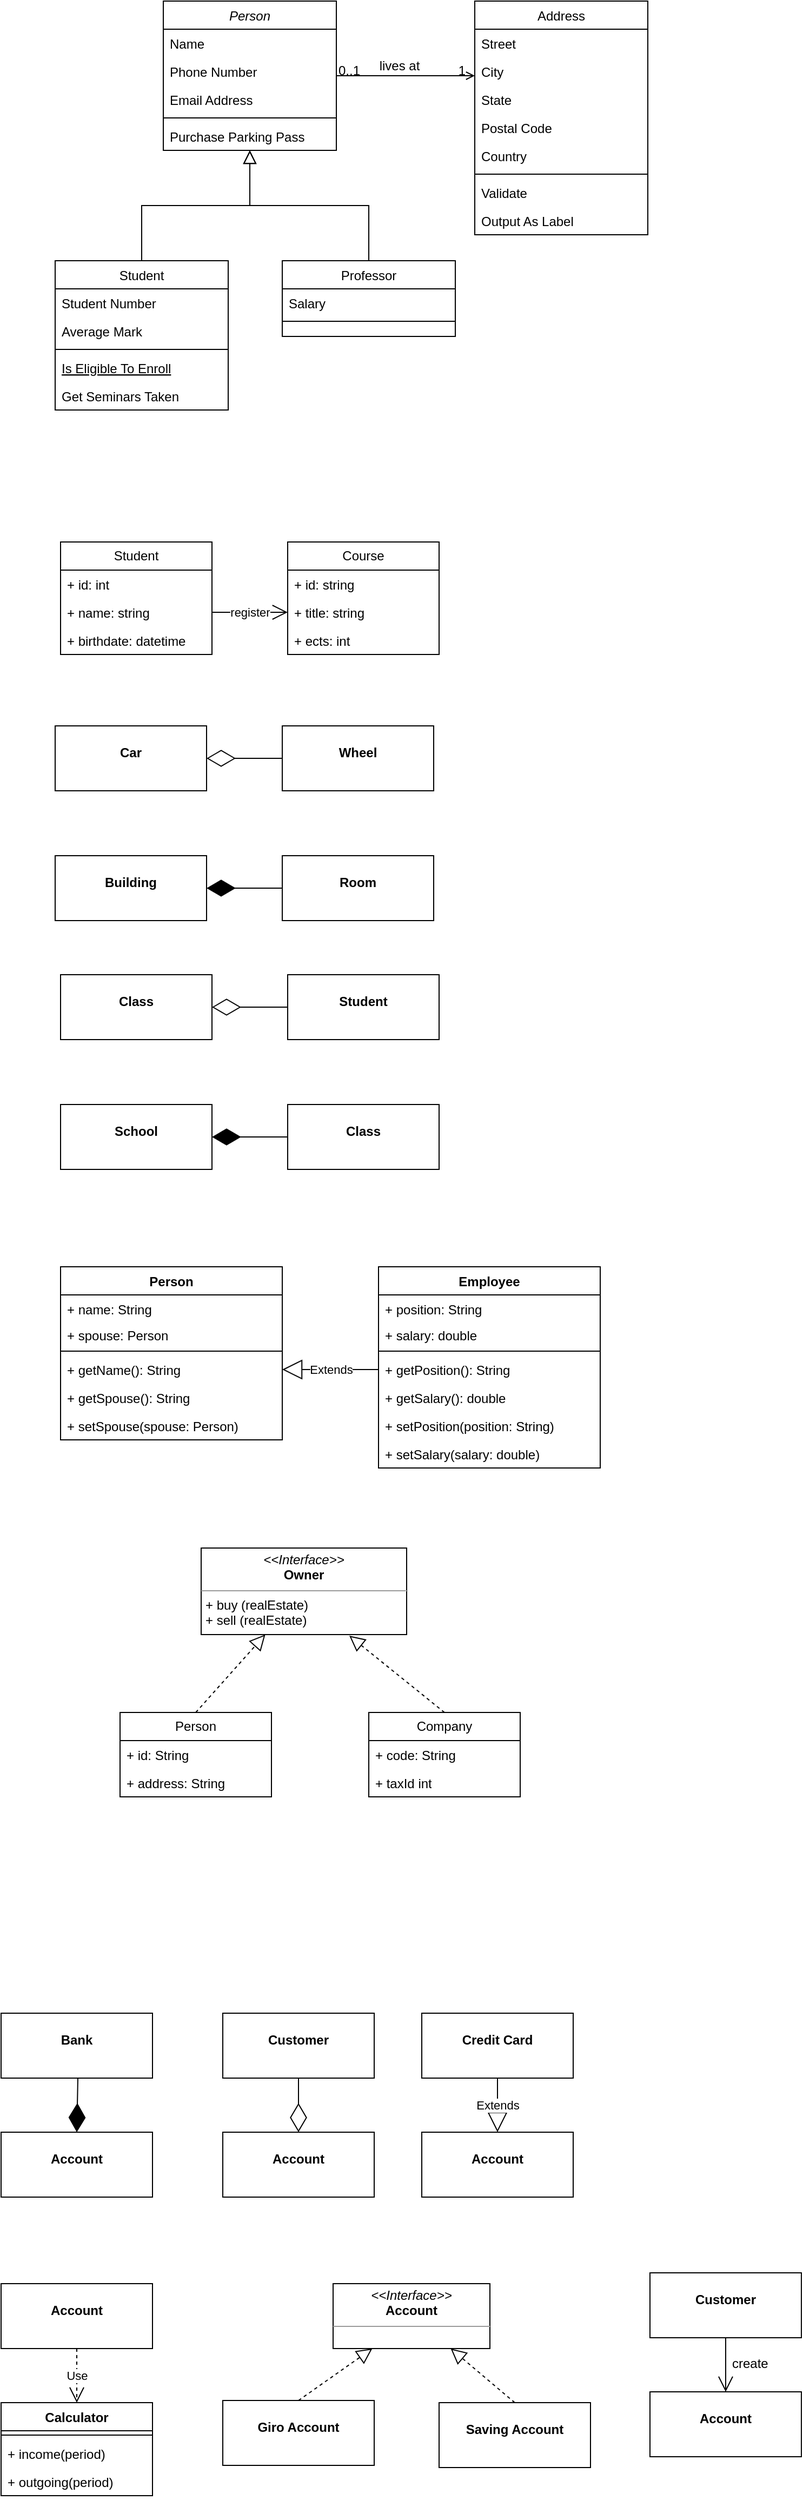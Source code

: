 <mxfile version="22.0.8" type="github">
  <diagram id="C5RBs43oDa-KdzZeNtuy" name="Page-1">
    <mxGraphModel dx="1126" dy="891" grid="1" gridSize="10" guides="1" tooltips="1" connect="1" arrows="1" fold="1" page="1" pageScale="1" pageWidth="827" pageHeight="1169" math="0" shadow="0">
      <root>
        <mxCell id="WIyWlLk6GJQsqaUBKTNV-0" />
        <mxCell id="WIyWlLk6GJQsqaUBKTNV-1" parent="WIyWlLk6GJQsqaUBKTNV-0" />
        <mxCell id="zkfFHV4jXpPFQw0GAbJ--0" value="Person" style="swimlane;fontStyle=2;align=center;verticalAlign=top;childLayout=stackLayout;horizontal=1;startSize=26;horizontalStack=0;resizeParent=1;resizeLast=0;collapsible=1;marginBottom=0;rounded=0;shadow=0;strokeWidth=1;" parent="WIyWlLk6GJQsqaUBKTNV-1" vertex="1">
          <mxGeometry x="220" y="120" width="160" height="138" as="geometry">
            <mxRectangle x="230" y="140" width="160" height="26" as="alternateBounds" />
          </mxGeometry>
        </mxCell>
        <mxCell id="zkfFHV4jXpPFQw0GAbJ--1" value="Name" style="text;align=left;verticalAlign=top;spacingLeft=4;spacingRight=4;overflow=hidden;rotatable=0;points=[[0,0.5],[1,0.5]];portConstraint=eastwest;" parent="zkfFHV4jXpPFQw0GAbJ--0" vertex="1">
          <mxGeometry y="26" width="160" height="26" as="geometry" />
        </mxCell>
        <mxCell id="zkfFHV4jXpPFQw0GAbJ--2" value="Phone Number" style="text;align=left;verticalAlign=top;spacingLeft=4;spacingRight=4;overflow=hidden;rotatable=0;points=[[0,0.5],[1,0.5]];portConstraint=eastwest;rounded=0;shadow=0;html=0;" parent="zkfFHV4jXpPFQw0GAbJ--0" vertex="1">
          <mxGeometry y="52" width="160" height="26" as="geometry" />
        </mxCell>
        <mxCell id="zkfFHV4jXpPFQw0GAbJ--3" value="Email Address" style="text;align=left;verticalAlign=top;spacingLeft=4;spacingRight=4;overflow=hidden;rotatable=0;points=[[0,0.5],[1,0.5]];portConstraint=eastwest;rounded=0;shadow=0;html=0;" parent="zkfFHV4jXpPFQw0GAbJ--0" vertex="1">
          <mxGeometry y="78" width="160" height="26" as="geometry" />
        </mxCell>
        <mxCell id="zkfFHV4jXpPFQw0GAbJ--4" value="" style="line;html=1;strokeWidth=1;align=left;verticalAlign=middle;spacingTop=-1;spacingLeft=3;spacingRight=3;rotatable=0;labelPosition=right;points=[];portConstraint=eastwest;" parent="zkfFHV4jXpPFQw0GAbJ--0" vertex="1">
          <mxGeometry y="104" width="160" height="8" as="geometry" />
        </mxCell>
        <mxCell id="zkfFHV4jXpPFQw0GAbJ--5" value="Purchase Parking Pass" style="text;align=left;verticalAlign=top;spacingLeft=4;spacingRight=4;overflow=hidden;rotatable=0;points=[[0,0.5],[1,0.5]];portConstraint=eastwest;" parent="zkfFHV4jXpPFQw0GAbJ--0" vertex="1">
          <mxGeometry y="112" width="160" height="26" as="geometry" />
        </mxCell>
        <mxCell id="zkfFHV4jXpPFQw0GAbJ--6" value="Student" style="swimlane;fontStyle=0;align=center;verticalAlign=top;childLayout=stackLayout;horizontal=1;startSize=26;horizontalStack=0;resizeParent=1;resizeLast=0;collapsible=1;marginBottom=0;rounded=0;shadow=0;strokeWidth=1;" parent="WIyWlLk6GJQsqaUBKTNV-1" vertex="1">
          <mxGeometry x="120" y="360" width="160" height="138" as="geometry">
            <mxRectangle x="130" y="380" width="160" height="26" as="alternateBounds" />
          </mxGeometry>
        </mxCell>
        <mxCell id="zkfFHV4jXpPFQw0GAbJ--7" value="Student Number" style="text;align=left;verticalAlign=top;spacingLeft=4;spacingRight=4;overflow=hidden;rotatable=0;points=[[0,0.5],[1,0.5]];portConstraint=eastwest;" parent="zkfFHV4jXpPFQw0GAbJ--6" vertex="1">
          <mxGeometry y="26" width="160" height="26" as="geometry" />
        </mxCell>
        <mxCell id="zkfFHV4jXpPFQw0GAbJ--8" value="Average Mark" style="text;align=left;verticalAlign=top;spacingLeft=4;spacingRight=4;overflow=hidden;rotatable=0;points=[[0,0.5],[1,0.5]];portConstraint=eastwest;rounded=0;shadow=0;html=0;" parent="zkfFHV4jXpPFQw0GAbJ--6" vertex="1">
          <mxGeometry y="52" width="160" height="26" as="geometry" />
        </mxCell>
        <mxCell id="zkfFHV4jXpPFQw0GAbJ--9" value="" style="line;html=1;strokeWidth=1;align=left;verticalAlign=middle;spacingTop=-1;spacingLeft=3;spacingRight=3;rotatable=0;labelPosition=right;points=[];portConstraint=eastwest;" parent="zkfFHV4jXpPFQw0GAbJ--6" vertex="1">
          <mxGeometry y="78" width="160" height="8" as="geometry" />
        </mxCell>
        <mxCell id="zkfFHV4jXpPFQw0GAbJ--10" value="Is Eligible To Enroll" style="text;align=left;verticalAlign=top;spacingLeft=4;spacingRight=4;overflow=hidden;rotatable=0;points=[[0,0.5],[1,0.5]];portConstraint=eastwest;fontStyle=4" parent="zkfFHV4jXpPFQw0GAbJ--6" vertex="1">
          <mxGeometry y="86" width="160" height="26" as="geometry" />
        </mxCell>
        <mxCell id="zkfFHV4jXpPFQw0GAbJ--11" value="Get Seminars Taken" style="text;align=left;verticalAlign=top;spacingLeft=4;spacingRight=4;overflow=hidden;rotatable=0;points=[[0,0.5],[1,0.5]];portConstraint=eastwest;" parent="zkfFHV4jXpPFQw0GAbJ--6" vertex="1">
          <mxGeometry y="112" width="160" height="26" as="geometry" />
        </mxCell>
        <mxCell id="zkfFHV4jXpPFQw0GAbJ--12" value="" style="endArrow=block;endSize=10;endFill=0;shadow=0;strokeWidth=1;rounded=0;edgeStyle=elbowEdgeStyle;elbow=vertical;" parent="WIyWlLk6GJQsqaUBKTNV-1" source="zkfFHV4jXpPFQw0GAbJ--6" target="zkfFHV4jXpPFQw0GAbJ--0" edge="1">
          <mxGeometry width="160" relative="1" as="geometry">
            <mxPoint x="200" y="203" as="sourcePoint" />
            <mxPoint x="200" y="203" as="targetPoint" />
          </mxGeometry>
        </mxCell>
        <mxCell id="zkfFHV4jXpPFQw0GAbJ--13" value="Professor" style="swimlane;fontStyle=0;align=center;verticalAlign=top;childLayout=stackLayout;horizontal=1;startSize=26;horizontalStack=0;resizeParent=1;resizeLast=0;collapsible=1;marginBottom=0;rounded=0;shadow=0;strokeWidth=1;" parent="WIyWlLk6GJQsqaUBKTNV-1" vertex="1">
          <mxGeometry x="330" y="360" width="160" height="70" as="geometry">
            <mxRectangle x="340" y="380" width="170" height="26" as="alternateBounds" />
          </mxGeometry>
        </mxCell>
        <mxCell id="zkfFHV4jXpPFQw0GAbJ--14" value="Salary" style="text;align=left;verticalAlign=top;spacingLeft=4;spacingRight=4;overflow=hidden;rotatable=0;points=[[0,0.5],[1,0.5]];portConstraint=eastwest;" parent="zkfFHV4jXpPFQw0GAbJ--13" vertex="1">
          <mxGeometry y="26" width="160" height="26" as="geometry" />
        </mxCell>
        <mxCell id="zkfFHV4jXpPFQw0GAbJ--15" value="" style="line;html=1;strokeWidth=1;align=left;verticalAlign=middle;spacingTop=-1;spacingLeft=3;spacingRight=3;rotatable=0;labelPosition=right;points=[];portConstraint=eastwest;" parent="zkfFHV4jXpPFQw0GAbJ--13" vertex="1">
          <mxGeometry y="52" width="160" height="8" as="geometry" />
        </mxCell>
        <mxCell id="zkfFHV4jXpPFQw0GAbJ--16" value="" style="endArrow=block;endSize=10;endFill=0;shadow=0;strokeWidth=1;rounded=0;edgeStyle=elbowEdgeStyle;elbow=vertical;" parent="WIyWlLk6GJQsqaUBKTNV-1" source="zkfFHV4jXpPFQw0GAbJ--13" target="zkfFHV4jXpPFQw0GAbJ--0" edge="1">
          <mxGeometry width="160" relative="1" as="geometry">
            <mxPoint x="210" y="373" as="sourcePoint" />
            <mxPoint x="310" y="271" as="targetPoint" />
          </mxGeometry>
        </mxCell>
        <mxCell id="zkfFHV4jXpPFQw0GAbJ--17" value="Address" style="swimlane;fontStyle=0;align=center;verticalAlign=top;childLayout=stackLayout;horizontal=1;startSize=26;horizontalStack=0;resizeParent=1;resizeLast=0;collapsible=1;marginBottom=0;rounded=0;shadow=0;strokeWidth=1;" parent="WIyWlLk6GJQsqaUBKTNV-1" vertex="1">
          <mxGeometry x="508" y="120" width="160" height="216" as="geometry">
            <mxRectangle x="550" y="140" width="160" height="26" as="alternateBounds" />
          </mxGeometry>
        </mxCell>
        <mxCell id="zkfFHV4jXpPFQw0GAbJ--18" value="Street" style="text;align=left;verticalAlign=top;spacingLeft=4;spacingRight=4;overflow=hidden;rotatable=0;points=[[0,0.5],[1,0.5]];portConstraint=eastwest;" parent="zkfFHV4jXpPFQw0GAbJ--17" vertex="1">
          <mxGeometry y="26" width="160" height="26" as="geometry" />
        </mxCell>
        <mxCell id="zkfFHV4jXpPFQw0GAbJ--19" value="City" style="text;align=left;verticalAlign=top;spacingLeft=4;spacingRight=4;overflow=hidden;rotatable=0;points=[[0,0.5],[1,0.5]];portConstraint=eastwest;rounded=0;shadow=0;html=0;" parent="zkfFHV4jXpPFQw0GAbJ--17" vertex="1">
          <mxGeometry y="52" width="160" height="26" as="geometry" />
        </mxCell>
        <mxCell id="zkfFHV4jXpPFQw0GAbJ--20" value="State" style="text;align=left;verticalAlign=top;spacingLeft=4;spacingRight=4;overflow=hidden;rotatable=0;points=[[0,0.5],[1,0.5]];portConstraint=eastwest;rounded=0;shadow=0;html=0;" parent="zkfFHV4jXpPFQw0GAbJ--17" vertex="1">
          <mxGeometry y="78" width="160" height="26" as="geometry" />
        </mxCell>
        <mxCell id="zkfFHV4jXpPFQw0GAbJ--21" value="Postal Code" style="text;align=left;verticalAlign=top;spacingLeft=4;spacingRight=4;overflow=hidden;rotatable=0;points=[[0,0.5],[1,0.5]];portConstraint=eastwest;rounded=0;shadow=0;html=0;" parent="zkfFHV4jXpPFQw0GAbJ--17" vertex="1">
          <mxGeometry y="104" width="160" height="26" as="geometry" />
        </mxCell>
        <mxCell id="zkfFHV4jXpPFQw0GAbJ--22" value="Country" style="text;align=left;verticalAlign=top;spacingLeft=4;spacingRight=4;overflow=hidden;rotatable=0;points=[[0,0.5],[1,0.5]];portConstraint=eastwest;rounded=0;shadow=0;html=0;" parent="zkfFHV4jXpPFQw0GAbJ--17" vertex="1">
          <mxGeometry y="130" width="160" height="26" as="geometry" />
        </mxCell>
        <mxCell id="zkfFHV4jXpPFQw0GAbJ--23" value="" style="line;html=1;strokeWidth=1;align=left;verticalAlign=middle;spacingTop=-1;spacingLeft=3;spacingRight=3;rotatable=0;labelPosition=right;points=[];portConstraint=eastwest;" parent="zkfFHV4jXpPFQw0GAbJ--17" vertex="1">
          <mxGeometry y="156" width="160" height="8" as="geometry" />
        </mxCell>
        <mxCell id="zkfFHV4jXpPFQw0GAbJ--24" value="Validate" style="text;align=left;verticalAlign=top;spacingLeft=4;spacingRight=4;overflow=hidden;rotatable=0;points=[[0,0.5],[1,0.5]];portConstraint=eastwest;" parent="zkfFHV4jXpPFQw0GAbJ--17" vertex="1">
          <mxGeometry y="164" width="160" height="26" as="geometry" />
        </mxCell>
        <mxCell id="zkfFHV4jXpPFQw0GAbJ--25" value="Output As Label" style="text;align=left;verticalAlign=top;spacingLeft=4;spacingRight=4;overflow=hidden;rotatable=0;points=[[0,0.5],[1,0.5]];portConstraint=eastwest;" parent="zkfFHV4jXpPFQw0GAbJ--17" vertex="1">
          <mxGeometry y="190" width="160" height="26" as="geometry" />
        </mxCell>
        <mxCell id="zkfFHV4jXpPFQw0GAbJ--26" value="" style="endArrow=open;shadow=0;strokeWidth=1;rounded=0;endFill=1;edgeStyle=elbowEdgeStyle;elbow=vertical;" parent="WIyWlLk6GJQsqaUBKTNV-1" source="zkfFHV4jXpPFQw0GAbJ--0" target="zkfFHV4jXpPFQw0GAbJ--17" edge="1">
          <mxGeometry x="0.5" y="41" relative="1" as="geometry">
            <mxPoint x="380" y="192" as="sourcePoint" />
            <mxPoint x="540" y="192" as="targetPoint" />
            <mxPoint x="-40" y="32" as="offset" />
          </mxGeometry>
        </mxCell>
        <mxCell id="zkfFHV4jXpPFQw0GAbJ--27" value="0..1" style="resizable=0;align=left;verticalAlign=bottom;labelBackgroundColor=none;fontSize=12;" parent="zkfFHV4jXpPFQw0GAbJ--26" connectable="0" vertex="1">
          <mxGeometry x="-1" relative="1" as="geometry">
            <mxPoint y="4" as="offset" />
          </mxGeometry>
        </mxCell>
        <mxCell id="zkfFHV4jXpPFQw0GAbJ--28" value="1" style="resizable=0;align=right;verticalAlign=bottom;labelBackgroundColor=none;fontSize=12;" parent="zkfFHV4jXpPFQw0GAbJ--26" connectable="0" vertex="1">
          <mxGeometry x="1" relative="1" as="geometry">
            <mxPoint x="-7" y="4" as="offset" />
          </mxGeometry>
        </mxCell>
        <mxCell id="zkfFHV4jXpPFQw0GAbJ--29" value="lives at" style="text;html=1;resizable=0;points=[];;align=center;verticalAlign=middle;labelBackgroundColor=none;rounded=0;shadow=0;strokeWidth=1;fontSize=12;" parent="zkfFHV4jXpPFQw0GAbJ--26" vertex="1" connectable="0">
          <mxGeometry x="0.5" y="49" relative="1" as="geometry">
            <mxPoint x="-38" y="40" as="offset" />
          </mxGeometry>
        </mxCell>
        <mxCell id="cTT0B2TKeoGcKudZYuOi-12" value="register" style="endArrow=open;endFill=1;endSize=12;html=1;rounded=0;exitX=1;exitY=0.5;exitDx=0;exitDy=0;entryX=0;entryY=0.5;entryDx=0;entryDy=0;" parent="WIyWlLk6GJQsqaUBKTNV-1" source="cTT0B2TKeoGcKudZYuOi-15" target="cTT0B2TKeoGcKudZYuOi-19" edge="1">
          <mxGeometry width="160" relative="1" as="geometry">
            <mxPoint x="115" y="680" as="sourcePoint" />
            <mxPoint x="275" y="680" as="targetPoint" />
          </mxGeometry>
        </mxCell>
        <mxCell id="cTT0B2TKeoGcKudZYuOi-13" value="Student" style="swimlane;fontStyle=0;childLayout=stackLayout;horizontal=1;startSize=26;fillColor=none;horizontalStack=0;resizeParent=1;resizeParentMax=0;resizeLast=0;collapsible=1;marginBottom=0;whiteSpace=wrap;html=1;" parent="WIyWlLk6GJQsqaUBKTNV-1" vertex="1">
          <mxGeometry x="125" y="620" width="140" height="104" as="geometry" />
        </mxCell>
        <mxCell id="cTT0B2TKeoGcKudZYuOi-14" value="+ id: int" style="text;strokeColor=none;fillColor=none;align=left;verticalAlign=top;spacingLeft=4;spacingRight=4;overflow=hidden;rotatable=0;points=[[0,0.5],[1,0.5]];portConstraint=eastwest;whiteSpace=wrap;html=1;" parent="cTT0B2TKeoGcKudZYuOi-13" vertex="1">
          <mxGeometry y="26" width="140" height="26" as="geometry" />
        </mxCell>
        <mxCell id="cTT0B2TKeoGcKudZYuOi-15" value="+ name: string" style="text;strokeColor=none;fillColor=none;align=left;verticalAlign=top;spacingLeft=4;spacingRight=4;overflow=hidden;rotatable=0;points=[[0,0.5],[1,0.5]];portConstraint=eastwest;whiteSpace=wrap;html=1;" parent="cTT0B2TKeoGcKudZYuOi-13" vertex="1">
          <mxGeometry y="52" width="140" height="26" as="geometry" />
        </mxCell>
        <mxCell id="cTT0B2TKeoGcKudZYuOi-16" value="+ birthdate: datetime" style="text;strokeColor=none;fillColor=none;align=left;verticalAlign=top;spacingLeft=4;spacingRight=4;overflow=hidden;rotatable=0;points=[[0,0.5],[1,0.5]];portConstraint=eastwest;whiteSpace=wrap;html=1;" parent="cTT0B2TKeoGcKudZYuOi-13" vertex="1">
          <mxGeometry y="78" width="140" height="26" as="geometry" />
        </mxCell>
        <mxCell id="cTT0B2TKeoGcKudZYuOi-17" value="Course" style="swimlane;fontStyle=0;childLayout=stackLayout;horizontal=1;startSize=26;fillColor=none;horizontalStack=0;resizeParent=1;resizeParentMax=0;resizeLast=0;collapsible=1;marginBottom=0;whiteSpace=wrap;html=1;" parent="WIyWlLk6GJQsqaUBKTNV-1" vertex="1">
          <mxGeometry x="335" y="620" width="140" height="104" as="geometry" />
        </mxCell>
        <mxCell id="cTT0B2TKeoGcKudZYuOi-18" value="+ id: string" style="text;strokeColor=none;fillColor=none;align=left;verticalAlign=top;spacingLeft=4;spacingRight=4;overflow=hidden;rotatable=0;points=[[0,0.5],[1,0.5]];portConstraint=eastwest;whiteSpace=wrap;html=1;" parent="cTT0B2TKeoGcKudZYuOi-17" vertex="1">
          <mxGeometry y="26" width="140" height="26" as="geometry" />
        </mxCell>
        <mxCell id="cTT0B2TKeoGcKudZYuOi-19" value="+ title: string" style="text;strokeColor=none;fillColor=none;align=left;verticalAlign=top;spacingLeft=4;spacingRight=4;overflow=hidden;rotatable=0;points=[[0,0.5],[1,0.5]];portConstraint=eastwest;whiteSpace=wrap;html=1;" parent="cTT0B2TKeoGcKudZYuOi-17" vertex="1">
          <mxGeometry y="52" width="140" height="26" as="geometry" />
        </mxCell>
        <mxCell id="cTT0B2TKeoGcKudZYuOi-20" value="+ ects: int" style="text;strokeColor=none;fillColor=none;align=left;verticalAlign=top;spacingLeft=4;spacingRight=4;overflow=hidden;rotatable=0;points=[[0,0.5],[1,0.5]];portConstraint=eastwest;whiteSpace=wrap;html=1;" parent="cTT0B2TKeoGcKudZYuOi-17" vertex="1">
          <mxGeometry y="78" width="140" height="26" as="geometry" />
        </mxCell>
        <mxCell id="cTT0B2TKeoGcKudZYuOi-21" value="&lt;p style=&quot;margin:0px;margin-top:4px;text-align:center;&quot;&gt;&lt;br&gt;&lt;b&gt;Car&lt;/b&gt;&lt;/p&gt;" style="verticalAlign=top;align=left;overflow=fill;fontSize=12;fontFamily=Helvetica;html=1;whiteSpace=wrap;" parent="WIyWlLk6GJQsqaUBKTNV-1" vertex="1">
          <mxGeometry x="120" y="790" width="140" height="60" as="geometry" />
        </mxCell>
        <mxCell id="cTT0B2TKeoGcKudZYuOi-23" value="&lt;p style=&quot;margin:0px;margin-top:4px;text-align:center;&quot;&gt;&lt;br&gt;&lt;b&gt;Wheel&lt;/b&gt;&lt;/p&gt;" style="verticalAlign=top;align=left;overflow=fill;fontSize=12;fontFamily=Helvetica;html=1;whiteSpace=wrap;" parent="WIyWlLk6GJQsqaUBKTNV-1" vertex="1">
          <mxGeometry x="330" y="790" width="140" height="60" as="geometry" />
        </mxCell>
        <mxCell id="cTT0B2TKeoGcKudZYuOi-24" value="" style="endArrow=diamondThin;endFill=0;endSize=24;html=1;rounded=0;exitX=0;exitY=0.5;exitDx=0;exitDy=0;entryX=1;entryY=0.5;entryDx=0;entryDy=0;" parent="WIyWlLk6GJQsqaUBKTNV-1" source="cTT0B2TKeoGcKudZYuOi-23" target="cTT0B2TKeoGcKudZYuOi-21" edge="1">
          <mxGeometry width="160" relative="1" as="geometry">
            <mxPoint x="330" y="640" as="sourcePoint" />
            <mxPoint x="480" y="640" as="targetPoint" />
          </mxGeometry>
        </mxCell>
        <mxCell id="cTT0B2TKeoGcKudZYuOi-27" value="&lt;p style=&quot;margin:0px;margin-top:4px;text-align:center;&quot;&gt;&lt;br&gt;&lt;b&gt;Building&lt;/b&gt;&lt;/p&gt;" style="verticalAlign=top;align=left;overflow=fill;fontSize=12;fontFamily=Helvetica;html=1;whiteSpace=wrap;" parent="WIyWlLk6GJQsqaUBKTNV-1" vertex="1">
          <mxGeometry x="120" y="910" width="140" height="60" as="geometry" />
        </mxCell>
        <mxCell id="cTT0B2TKeoGcKudZYuOi-28" value="&lt;p style=&quot;margin:0px;margin-top:4px;text-align:center;&quot;&gt;&lt;br&gt;&lt;b&gt;Room&lt;/b&gt;&lt;/p&gt;" style="verticalAlign=top;align=left;overflow=fill;fontSize=12;fontFamily=Helvetica;html=1;whiteSpace=wrap;" parent="WIyWlLk6GJQsqaUBKTNV-1" vertex="1">
          <mxGeometry x="330" y="910" width="140" height="60" as="geometry" />
        </mxCell>
        <mxCell id="cTT0B2TKeoGcKudZYuOi-29" value="" style="endArrow=diamondThin;endFill=1;endSize=24;html=1;rounded=0;entryX=1;entryY=0.5;entryDx=0;entryDy=0;exitX=0;exitY=0.5;exitDx=0;exitDy=0;" parent="WIyWlLk6GJQsqaUBKTNV-1" source="cTT0B2TKeoGcKudZYuOi-28" target="cTT0B2TKeoGcKudZYuOi-27" edge="1">
          <mxGeometry width="160" relative="1" as="geometry">
            <mxPoint x="320" y="640" as="sourcePoint" />
            <mxPoint x="480" y="640" as="targetPoint" />
          </mxGeometry>
        </mxCell>
        <mxCell id="01fHU9WHjwTPGEXXUdu7-0" value="&lt;p style=&quot;margin:0px;margin-top:4px;text-align:center;&quot;&gt;&lt;br&gt;&lt;b&gt;Class&lt;/b&gt;&lt;/p&gt;" style="verticalAlign=top;align=left;overflow=fill;fontSize=12;fontFamily=Helvetica;html=1;whiteSpace=wrap;" vertex="1" parent="WIyWlLk6GJQsqaUBKTNV-1">
          <mxGeometry x="125" y="1020" width="140" height="60" as="geometry" />
        </mxCell>
        <mxCell id="01fHU9WHjwTPGEXXUdu7-1" value="&lt;p style=&quot;margin:0px;margin-top:4px;text-align:center;&quot;&gt;&lt;br&gt;&lt;b&gt;Student&lt;/b&gt;&lt;/p&gt;" style="verticalAlign=top;align=left;overflow=fill;fontSize=12;fontFamily=Helvetica;html=1;whiteSpace=wrap;" vertex="1" parent="WIyWlLk6GJQsqaUBKTNV-1">
          <mxGeometry x="335" y="1020" width="140" height="60" as="geometry" />
        </mxCell>
        <mxCell id="01fHU9WHjwTPGEXXUdu7-2" value="" style="endArrow=diamondThin;endFill=0;endSize=24;html=1;rounded=0;exitX=0;exitY=0.5;exitDx=0;exitDy=0;entryX=1;entryY=0.5;entryDx=0;entryDy=0;" edge="1" parent="WIyWlLk6GJQsqaUBKTNV-1" source="01fHU9WHjwTPGEXXUdu7-1" target="01fHU9WHjwTPGEXXUdu7-0">
          <mxGeometry width="160" relative="1" as="geometry">
            <mxPoint x="335" y="870" as="sourcePoint" />
            <mxPoint x="485" y="870" as="targetPoint" />
          </mxGeometry>
        </mxCell>
        <mxCell id="01fHU9WHjwTPGEXXUdu7-3" value="&lt;p style=&quot;margin:0px;margin-top:4px;text-align:center;&quot;&gt;&lt;br&gt;&lt;b&gt;School&lt;/b&gt;&lt;/p&gt;" style="verticalAlign=top;align=left;overflow=fill;fontSize=12;fontFamily=Helvetica;html=1;whiteSpace=wrap;" vertex="1" parent="WIyWlLk6GJQsqaUBKTNV-1">
          <mxGeometry x="125" y="1140" width="140" height="60" as="geometry" />
        </mxCell>
        <mxCell id="01fHU9WHjwTPGEXXUdu7-4" value="&lt;p style=&quot;margin:0px;margin-top:4px;text-align:center;&quot;&gt;&lt;br&gt;&lt;b&gt;Class&lt;/b&gt;&lt;/p&gt;" style="verticalAlign=top;align=left;overflow=fill;fontSize=12;fontFamily=Helvetica;html=1;whiteSpace=wrap;" vertex="1" parent="WIyWlLk6GJQsqaUBKTNV-1">
          <mxGeometry x="335" y="1140" width="140" height="60" as="geometry" />
        </mxCell>
        <mxCell id="01fHU9WHjwTPGEXXUdu7-5" value="" style="endArrow=diamondThin;endFill=1;endSize=24;html=1;rounded=0;entryX=1;entryY=0.5;entryDx=0;entryDy=0;exitX=0;exitY=0.5;exitDx=0;exitDy=0;" edge="1" parent="WIyWlLk6GJQsqaUBKTNV-1" source="01fHU9WHjwTPGEXXUdu7-4" target="01fHU9WHjwTPGEXXUdu7-3">
          <mxGeometry width="160" relative="1" as="geometry">
            <mxPoint x="325" y="870" as="sourcePoint" />
            <mxPoint x="485" y="870" as="targetPoint" />
          </mxGeometry>
        </mxCell>
        <mxCell id="01fHU9WHjwTPGEXXUdu7-6" value="Person" style="swimlane;fontStyle=1;align=center;verticalAlign=top;childLayout=stackLayout;horizontal=1;startSize=26;horizontalStack=0;resizeParent=1;resizeParentMax=0;resizeLast=0;collapsible=1;marginBottom=0;whiteSpace=wrap;html=1;" vertex="1" parent="WIyWlLk6GJQsqaUBKTNV-1">
          <mxGeometry x="125" y="1290" width="205" height="160" as="geometry" />
        </mxCell>
        <mxCell id="01fHU9WHjwTPGEXXUdu7-7" value="+ name: String" style="text;strokeColor=none;fillColor=none;align=left;verticalAlign=top;spacingLeft=4;spacingRight=4;overflow=hidden;rotatable=0;points=[[0,0.5],[1,0.5]];portConstraint=eastwest;whiteSpace=wrap;html=1;" vertex="1" parent="01fHU9WHjwTPGEXXUdu7-6">
          <mxGeometry y="26" width="205" height="24" as="geometry" />
        </mxCell>
        <mxCell id="01fHU9WHjwTPGEXXUdu7-10" value="+ spouse: Person" style="text;strokeColor=none;fillColor=none;align=left;verticalAlign=top;spacingLeft=4;spacingRight=4;overflow=hidden;rotatable=0;points=[[0,0.5],[1,0.5]];portConstraint=eastwest;whiteSpace=wrap;html=1;" vertex="1" parent="01fHU9WHjwTPGEXXUdu7-6">
          <mxGeometry y="50" width="205" height="24" as="geometry" />
        </mxCell>
        <mxCell id="01fHU9WHjwTPGEXXUdu7-8" value="" style="line;strokeWidth=1;fillColor=none;align=left;verticalAlign=middle;spacingTop=-1;spacingLeft=3;spacingRight=3;rotatable=0;labelPosition=right;points=[];portConstraint=eastwest;strokeColor=inherit;" vertex="1" parent="01fHU9WHjwTPGEXXUdu7-6">
          <mxGeometry y="74" width="205" height="8" as="geometry" />
        </mxCell>
        <mxCell id="01fHU9WHjwTPGEXXUdu7-9" value="+ getName(): String" style="text;strokeColor=none;fillColor=none;align=left;verticalAlign=top;spacingLeft=4;spacingRight=4;overflow=hidden;rotatable=0;points=[[0,0.5],[1,0.5]];portConstraint=eastwest;whiteSpace=wrap;html=1;" vertex="1" parent="01fHU9WHjwTPGEXXUdu7-6">
          <mxGeometry y="82" width="205" height="26" as="geometry" />
        </mxCell>
        <mxCell id="01fHU9WHjwTPGEXXUdu7-11" value="+ getSpouse(): String&lt;span style=&quot;white-space: pre;&quot;&gt;&#x9;&lt;/span&gt;" style="text;strokeColor=none;fillColor=none;align=left;verticalAlign=top;spacingLeft=4;spacingRight=4;overflow=hidden;rotatable=0;points=[[0,0.5],[1,0.5]];portConstraint=eastwest;whiteSpace=wrap;html=1;" vertex="1" parent="01fHU9WHjwTPGEXXUdu7-6">
          <mxGeometry y="108" width="205" height="26" as="geometry" />
        </mxCell>
        <mxCell id="01fHU9WHjwTPGEXXUdu7-12" value="+ setSpouse(spouse: Person)&lt;span style=&quot;white-space: pre;&quot;&gt;&#x9;&lt;/span&gt;" style="text;strokeColor=none;fillColor=none;align=left;verticalAlign=top;spacingLeft=4;spacingRight=4;overflow=hidden;rotatable=0;points=[[0,0.5],[1,0.5]];portConstraint=eastwest;whiteSpace=wrap;html=1;" vertex="1" parent="01fHU9WHjwTPGEXXUdu7-6">
          <mxGeometry y="134" width="205" height="26" as="geometry" />
        </mxCell>
        <mxCell id="01fHU9WHjwTPGEXXUdu7-13" value="Employee" style="swimlane;fontStyle=1;align=center;verticalAlign=top;childLayout=stackLayout;horizontal=1;startSize=26;horizontalStack=0;resizeParent=1;resizeParentMax=0;resizeLast=0;collapsible=1;marginBottom=0;whiteSpace=wrap;html=1;" vertex="1" parent="WIyWlLk6GJQsqaUBKTNV-1">
          <mxGeometry x="419" y="1290" width="205" height="186" as="geometry" />
        </mxCell>
        <mxCell id="01fHU9WHjwTPGEXXUdu7-14" value="+ position: String" style="text;strokeColor=none;fillColor=none;align=left;verticalAlign=top;spacingLeft=4;spacingRight=4;overflow=hidden;rotatable=0;points=[[0,0.5],[1,0.5]];portConstraint=eastwest;whiteSpace=wrap;html=1;" vertex="1" parent="01fHU9WHjwTPGEXXUdu7-13">
          <mxGeometry y="26" width="205" height="24" as="geometry" />
        </mxCell>
        <mxCell id="01fHU9WHjwTPGEXXUdu7-15" value="+ salary: double" style="text;strokeColor=none;fillColor=none;align=left;verticalAlign=top;spacingLeft=4;spacingRight=4;overflow=hidden;rotatable=0;points=[[0,0.5],[1,0.5]];portConstraint=eastwest;whiteSpace=wrap;html=1;" vertex="1" parent="01fHU9WHjwTPGEXXUdu7-13">
          <mxGeometry y="50" width="205" height="24" as="geometry" />
        </mxCell>
        <mxCell id="01fHU9WHjwTPGEXXUdu7-16" value="" style="line;strokeWidth=1;fillColor=none;align=left;verticalAlign=middle;spacingTop=-1;spacingLeft=3;spacingRight=3;rotatable=0;labelPosition=right;points=[];portConstraint=eastwest;strokeColor=inherit;" vertex="1" parent="01fHU9WHjwTPGEXXUdu7-13">
          <mxGeometry y="74" width="205" height="8" as="geometry" />
        </mxCell>
        <mxCell id="01fHU9WHjwTPGEXXUdu7-17" value="+ getPosition(): String" style="text;strokeColor=none;fillColor=none;align=left;verticalAlign=top;spacingLeft=4;spacingRight=4;overflow=hidden;rotatable=0;points=[[0,0.5],[1,0.5]];portConstraint=eastwest;whiteSpace=wrap;html=1;" vertex="1" parent="01fHU9WHjwTPGEXXUdu7-13">
          <mxGeometry y="82" width="205" height="26" as="geometry" />
        </mxCell>
        <mxCell id="01fHU9WHjwTPGEXXUdu7-18" value="+ getSalary(): double&lt;span style=&quot;white-space: pre;&quot;&gt;&#x9;&lt;/span&gt;" style="text;strokeColor=none;fillColor=none;align=left;verticalAlign=top;spacingLeft=4;spacingRight=4;overflow=hidden;rotatable=0;points=[[0,0.5],[1,0.5]];portConstraint=eastwest;whiteSpace=wrap;html=1;" vertex="1" parent="01fHU9WHjwTPGEXXUdu7-13">
          <mxGeometry y="108" width="205" height="26" as="geometry" />
        </mxCell>
        <mxCell id="01fHU9WHjwTPGEXXUdu7-19" value="+ setPosition(position: String)&lt;span style=&quot;white-space: pre;&quot;&gt;&#x9;&lt;/span&gt;" style="text;strokeColor=none;fillColor=none;align=left;verticalAlign=top;spacingLeft=4;spacingRight=4;overflow=hidden;rotatable=0;points=[[0,0.5],[1,0.5]];portConstraint=eastwest;whiteSpace=wrap;html=1;" vertex="1" parent="01fHU9WHjwTPGEXXUdu7-13">
          <mxGeometry y="134" width="205" height="26" as="geometry" />
        </mxCell>
        <mxCell id="01fHU9WHjwTPGEXXUdu7-20" value="+ setSalary(salary: double)&lt;span style=&quot;white-space: pre;&quot;&gt;&#x9;&lt;/span&gt;" style="text;strokeColor=none;fillColor=none;align=left;verticalAlign=top;spacingLeft=4;spacingRight=4;overflow=hidden;rotatable=0;points=[[0,0.5],[1,0.5]];portConstraint=eastwest;whiteSpace=wrap;html=1;" vertex="1" parent="01fHU9WHjwTPGEXXUdu7-13">
          <mxGeometry y="160" width="205" height="26" as="geometry" />
        </mxCell>
        <mxCell id="01fHU9WHjwTPGEXXUdu7-21" value="Extends" style="endArrow=block;endSize=16;endFill=0;html=1;rounded=0;entryX=1;entryY=0.5;entryDx=0;entryDy=0;exitX=0;exitY=0.5;exitDx=0;exitDy=0;" edge="1" parent="WIyWlLk6GJQsqaUBKTNV-1" source="01fHU9WHjwTPGEXXUdu7-17" target="01fHU9WHjwTPGEXXUdu7-9">
          <mxGeometry width="160" relative="1" as="geometry">
            <mxPoint x="340" y="1180" as="sourcePoint" />
            <mxPoint x="500" y="1180" as="targetPoint" />
            <mxPoint as="offset" />
          </mxGeometry>
        </mxCell>
        <mxCell id="01fHU9WHjwTPGEXXUdu7-22" value="&lt;p style=&quot;margin:0px;margin-top:4px;text-align:center;&quot;&gt;&lt;i&gt;&amp;lt;&amp;lt;Interface&amp;gt;&amp;gt;&lt;/i&gt;&lt;br&gt;&lt;b&gt;Owner&lt;/b&gt;&lt;/p&gt;&lt;hr size=&quot;1&quot;&gt;&lt;p style=&quot;margin:0px;margin-left:4px;&quot;&gt;+ buy (realEstate)&lt;br&gt;+ sell (realEstate)&lt;/p&gt;" style="verticalAlign=top;align=left;overflow=fill;fontSize=12;fontFamily=Helvetica;html=1;whiteSpace=wrap;" vertex="1" parent="WIyWlLk6GJQsqaUBKTNV-1">
          <mxGeometry x="255" y="1550" width="190" height="80" as="geometry" />
        </mxCell>
        <mxCell id="01fHU9WHjwTPGEXXUdu7-23" value="Person" style="swimlane;fontStyle=0;childLayout=stackLayout;horizontal=1;startSize=26;fillColor=none;horizontalStack=0;resizeParent=1;resizeParentMax=0;resizeLast=0;collapsible=1;marginBottom=0;whiteSpace=wrap;html=1;" vertex="1" parent="WIyWlLk6GJQsqaUBKTNV-1">
          <mxGeometry x="180" y="1702" width="140" height="78" as="geometry" />
        </mxCell>
        <mxCell id="01fHU9WHjwTPGEXXUdu7-24" value="+ id: String" style="text;strokeColor=none;fillColor=none;align=left;verticalAlign=top;spacingLeft=4;spacingRight=4;overflow=hidden;rotatable=0;points=[[0,0.5],[1,0.5]];portConstraint=eastwest;whiteSpace=wrap;html=1;" vertex="1" parent="01fHU9WHjwTPGEXXUdu7-23">
          <mxGeometry y="26" width="140" height="26" as="geometry" />
        </mxCell>
        <mxCell id="01fHU9WHjwTPGEXXUdu7-25" value="+ address: String" style="text;strokeColor=none;fillColor=none;align=left;verticalAlign=top;spacingLeft=4;spacingRight=4;overflow=hidden;rotatable=0;points=[[0,0.5],[1,0.5]];portConstraint=eastwest;whiteSpace=wrap;html=1;" vertex="1" parent="01fHU9WHjwTPGEXXUdu7-23">
          <mxGeometry y="52" width="140" height="26" as="geometry" />
        </mxCell>
        <mxCell id="01fHU9WHjwTPGEXXUdu7-27" value="Company" style="swimlane;fontStyle=0;childLayout=stackLayout;horizontal=1;startSize=26;fillColor=none;horizontalStack=0;resizeParent=1;resizeParentMax=0;resizeLast=0;collapsible=1;marginBottom=0;whiteSpace=wrap;html=1;" vertex="1" parent="WIyWlLk6GJQsqaUBKTNV-1">
          <mxGeometry x="410" y="1702" width="140" height="78" as="geometry" />
        </mxCell>
        <mxCell id="01fHU9WHjwTPGEXXUdu7-28" value="+ code: String" style="text;strokeColor=none;fillColor=none;align=left;verticalAlign=top;spacingLeft=4;spacingRight=4;overflow=hidden;rotatable=0;points=[[0,0.5],[1,0.5]];portConstraint=eastwest;whiteSpace=wrap;html=1;" vertex="1" parent="01fHU9WHjwTPGEXXUdu7-27">
          <mxGeometry y="26" width="140" height="26" as="geometry" />
        </mxCell>
        <mxCell id="01fHU9WHjwTPGEXXUdu7-29" value="+ taxId int" style="text;strokeColor=none;fillColor=none;align=left;verticalAlign=top;spacingLeft=4;spacingRight=4;overflow=hidden;rotatable=0;points=[[0,0.5],[1,0.5]];portConstraint=eastwest;whiteSpace=wrap;html=1;" vertex="1" parent="01fHU9WHjwTPGEXXUdu7-27">
          <mxGeometry y="52" width="140" height="26" as="geometry" />
        </mxCell>
        <mxCell id="01fHU9WHjwTPGEXXUdu7-30" value="" style="endArrow=block;dashed=1;endFill=0;endSize=12;html=1;rounded=0;exitX=0.5;exitY=0;exitDx=0;exitDy=0;" edge="1" parent="WIyWlLk6GJQsqaUBKTNV-1" source="01fHU9WHjwTPGEXXUdu7-23" target="01fHU9WHjwTPGEXXUdu7-22">
          <mxGeometry width="160" relative="1" as="geometry">
            <mxPoint x="340" y="1550" as="sourcePoint" />
            <mxPoint x="500" y="1550" as="targetPoint" />
          </mxGeometry>
        </mxCell>
        <mxCell id="01fHU9WHjwTPGEXXUdu7-31" value="" style="endArrow=block;dashed=1;endFill=0;endSize=12;html=1;rounded=0;exitX=0.5;exitY=0;exitDx=0;exitDy=0;entryX=0.721;entryY=1.013;entryDx=0;entryDy=0;entryPerimeter=0;" edge="1" parent="WIyWlLk6GJQsqaUBKTNV-1" source="01fHU9WHjwTPGEXXUdu7-27" target="01fHU9WHjwTPGEXXUdu7-22">
          <mxGeometry width="160" relative="1" as="geometry">
            <mxPoint x="260" y="1712" as="sourcePoint" />
            <mxPoint x="315" y="1640" as="targetPoint" />
          </mxGeometry>
        </mxCell>
        <mxCell id="01fHU9WHjwTPGEXXUdu7-36" value="&lt;p style=&quot;margin:0px;margin-top:4px;text-align:center;&quot;&gt;&lt;br&gt;&lt;b&gt;Account&lt;/b&gt;&lt;/p&gt;" style="verticalAlign=top;align=left;overflow=fill;fontSize=12;fontFamily=Helvetica;html=1;whiteSpace=wrap;" vertex="1" parent="WIyWlLk6GJQsqaUBKTNV-1">
          <mxGeometry x="70" y="2230" width="140" height="60" as="geometry" />
        </mxCell>
        <mxCell id="01fHU9WHjwTPGEXXUdu7-37" value="Calculator" style="swimlane;fontStyle=1;align=center;verticalAlign=top;childLayout=stackLayout;horizontal=1;startSize=26;horizontalStack=0;resizeParent=1;resizeParentMax=0;resizeLast=0;collapsible=1;marginBottom=0;whiteSpace=wrap;html=1;" vertex="1" parent="WIyWlLk6GJQsqaUBKTNV-1">
          <mxGeometry x="70" y="2340" width="140" height="86" as="geometry" />
        </mxCell>
        <mxCell id="01fHU9WHjwTPGEXXUdu7-39" value="" style="line;strokeWidth=1;fillColor=none;align=left;verticalAlign=middle;spacingTop=-1;spacingLeft=3;spacingRight=3;rotatable=0;labelPosition=right;points=[];portConstraint=eastwest;strokeColor=inherit;" vertex="1" parent="01fHU9WHjwTPGEXXUdu7-37">
          <mxGeometry y="26" width="140" height="8" as="geometry" />
        </mxCell>
        <mxCell id="01fHU9WHjwTPGEXXUdu7-40" value="+ income(period)" style="text;strokeColor=none;fillColor=none;align=left;verticalAlign=top;spacingLeft=4;spacingRight=4;overflow=hidden;rotatable=0;points=[[0,0.5],[1,0.5]];portConstraint=eastwest;whiteSpace=wrap;html=1;" vertex="1" parent="01fHU9WHjwTPGEXXUdu7-37">
          <mxGeometry y="34" width="140" height="26" as="geometry" />
        </mxCell>
        <mxCell id="01fHU9WHjwTPGEXXUdu7-53" value="+ outgoing(period)" style="text;strokeColor=none;fillColor=none;align=left;verticalAlign=top;spacingLeft=4;spacingRight=4;overflow=hidden;rotatable=0;points=[[0,0.5],[1,0.5]];portConstraint=eastwest;whiteSpace=wrap;html=1;" vertex="1" parent="01fHU9WHjwTPGEXXUdu7-37">
          <mxGeometry y="60" width="140" height="26" as="geometry" />
        </mxCell>
        <mxCell id="01fHU9WHjwTPGEXXUdu7-41" value="Use" style="endArrow=open;endSize=12;dashed=1;html=1;rounded=0;exitX=0.5;exitY=1;exitDx=0;exitDy=0;entryX=0.5;entryY=0;entryDx=0;entryDy=0;" edge="1" parent="WIyWlLk6GJQsqaUBKTNV-1" source="01fHU9WHjwTPGEXXUdu7-36" target="01fHU9WHjwTPGEXXUdu7-37">
          <mxGeometry width="160" relative="1" as="geometry">
            <mxPoint x="350" y="2160" as="sourcePoint" />
            <mxPoint x="510" y="2160" as="targetPoint" />
          </mxGeometry>
        </mxCell>
        <mxCell id="01fHU9WHjwTPGEXXUdu7-42" value="&lt;p style=&quot;margin:0px;margin-top:4px;text-align:center;&quot;&gt;&lt;br&gt;&lt;b&gt;Bank&lt;/b&gt;&lt;/p&gt;" style="verticalAlign=top;align=left;overflow=fill;fontSize=12;fontFamily=Helvetica;html=1;whiteSpace=wrap;" vertex="1" parent="WIyWlLk6GJQsqaUBKTNV-1">
          <mxGeometry x="70" y="1980" width="140" height="60" as="geometry" />
        </mxCell>
        <mxCell id="01fHU9WHjwTPGEXXUdu7-43" value="&lt;p style=&quot;margin:0px;margin-top:4px;text-align:center;&quot;&gt;&lt;br&gt;&lt;b&gt;Account&lt;/b&gt;&lt;/p&gt;" style="verticalAlign=top;align=left;overflow=fill;fontSize=12;fontFamily=Helvetica;html=1;whiteSpace=wrap;" vertex="1" parent="WIyWlLk6GJQsqaUBKTNV-1">
          <mxGeometry x="70" y="2090" width="140" height="60" as="geometry" />
        </mxCell>
        <mxCell id="01fHU9WHjwTPGEXXUdu7-44" value="" style="endArrow=diamondThin;endFill=1;endSize=24;html=1;rounded=0;entryX=0.5;entryY=0;entryDx=0;entryDy=0;" edge="1" parent="WIyWlLk6GJQsqaUBKTNV-1" target="01fHU9WHjwTPGEXXUdu7-43">
          <mxGeometry width="160" relative="1" as="geometry">
            <mxPoint x="141" y="2040" as="sourcePoint" />
            <mxPoint x="291" y="1900" as="targetPoint" />
          </mxGeometry>
        </mxCell>
        <mxCell id="01fHU9WHjwTPGEXXUdu7-45" value="&lt;p style=&quot;margin:0px;margin-top:4px;text-align:center;&quot;&gt;&lt;br&gt;&lt;b&gt;Customer&lt;/b&gt;&lt;/p&gt;" style="verticalAlign=top;align=left;overflow=fill;fontSize=12;fontFamily=Helvetica;html=1;whiteSpace=wrap;" vertex="1" parent="WIyWlLk6GJQsqaUBKTNV-1">
          <mxGeometry x="275" y="1980" width="140" height="60" as="geometry" />
        </mxCell>
        <mxCell id="01fHU9WHjwTPGEXXUdu7-46" value="&lt;p style=&quot;margin:0px;margin-top:4px;text-align:center;&quot;&gt;&lt;br&gt;&lt;b&gt;Account&lt;/b&gt;&lt;/p&gt;" style="verticalAlign=top;align=left;overflow=fill;fontSize=12;fontFamily=Helvetica;html=1;whiteSpace=wrap;" vertex="1" parent="WIyWlLk6GJQsqaUBKTNV-1">
          <mxGeometry x="275" y="2090" width="140" height="60" as="geometry" />
        </mxCell>
        <mxCell id="01fHU9WHjwTPGEXXUdu7-48" value="" style="endArrow=diamondThin;endFill=0;endSize=24;html=1;rounded=0;entryX=0.5;entryY=0;entryDx=0;entryDy=0;exitX=0.5;exitY=1;exitDx=0;exitDy=0;" edge="1" parent="WIyWlLk6GJQsqaUBKTNV-1" source="01fHU9WHjwTPGEXXUdu7-45" target="01fHU9WHjwTPGEXXUdu7-46">
          <mxGeometry width="160" relative="1" as="geometry">
            <mxPoint x="341" y="2060" as="sourcePoint" />
            <mxPoint x="291" y="1900" as="targetPoint" />
          </mxGeometry>
        </mxCell>
        <mxCell id="01fHU9WHjwTPGEXXUdu7-49" value="&lt;p style=&quot;margin:0px;margin-top:4px;text-align:center;&quot;&gt;&lt;br&gt;&lt;b&gt;Credit Card&lt;/b&gt;&lt;/p&gt;" style="verticalAlign=top;align=left;overflow=fill;fontSize=12;fontFamily=Helvetica;html=1;whiteSpace=wrap;" vertex="1" parent="WIyWlLk6GJQsqaUBKTNV-1">
          <mxGeometry x="459" y="1980" width="140" height="60" as="geometry" />
        </mxCell>
        <mxCell id="01fHU9WHjwTPGEXXUdu7-50" value="&lt;p style=&quot;margin:0px;margin-top:4px;text-align:center;&quot;&gt;&lt;br&gt;&lt;b&gt;Account&lt;/b&gt;&lt;/p&gt;" style="verticalAlign=top;align=left;overflow=fill;fontSize=12;fontFamily=Helvetica;html=1;whiteSpace=wrap;" vertex="1" parent="WIyWlLk6GJQsqaUBKTNV-1">
          <mxGeometry x="459" y="2090" width="140" height="60" as="geometry" />
        </mxCell>
        <mxCell id="01fHU9WHjwTPGEXXUdu7-52" value="Extends" style="endArrow=block;endSize=16;endFill=0;html=1;rounded=0;entryX=0.5;entryY=0;entryDx=0;entryDy=0;exitX=0.5;exitY=1;exitDx=0;exitDy=0;" edge="1" parent="WIyWlLk6GJQsqaUBKTNV-1" source="01fHU9WHjwTPGEXXUdu7-49" target="01fHU9WHjwTPGEXXUdu7-50">
          <mxGeometry width="160" relative="1" as="geometry">
            <mxPoint x="65" y="2050" as="sourcePoint" />
            <mxPoint x="225" y="2050" as="targetPoint" />
          </mxGeometry>
        </mxCell>
        <mxCell id="01fHU9WHjwTPGEXXUdu7-54" value="&lt;p style=&quot;margin:0px;margin-top:4px;text-align:center;&quot;&gt;&lt;i&gt;&amp;lt;&amp;lt;Interface&amp;gt;&amp;gt;&lt;/i&gt;&lt;br&gt;&lt;b&gt;Account&lt;/b&gt;&lt;/p&gt;&lt;hr size=&quot;1&quot;&gt;&lt;p style=&quot;margin:0px;margin-left:4px;&quot;&gt;&lt;br&gt;&lt;/p&gt;" style="verticalAlign=top;align=left;overflow=fill;fontSize=12;fontFamily=Helvetica;html=1;whiteSpace=wrap;" vertex="1" parent="WIyWlLk6GJQsqaUBKTNV-1">
          <mxGeometry x="377" y="2230" width="145" height="60" as="geometry" />
        </mxCell>
        <mxCell id="01fHU9WHjwTPGEXXUdu7-56" value="&lt;p style=&quot;margin:0px;margin-top:4px;text-align:center;&quot;&gt;&lt;br&gt;&lt;b&gt;Giro Account&lt;/b&gt;&lt;/p&gt;" style="verticalAlign=top;align=left;overflow=fill;fontSize=12;fontFamily=Helvetica;html=1;whiteSpace=wrap;" vertex="1" parent="WIyWlLk6GJQsqaUBKTNV-1">
          <mxGeometry x="275" y="2338" width="140" height="60" as="geometry" />
        </mxCell>
        <mxCell id="01fHU9WHjwTPGEXXUdu7-57" value="&lt;p style=&quot;margin:0px;margin-top:4px;text-align:center;&quot;&gt;&lt;br&gt;&lt;b&gt;Saving Account&lt;/b&gt;&lt;/p&gt;" style="verticalAlign=top;align=left;overflow=fill;fontSize=12;fontFamily=Helvetica;html=1;whiteSpace=wrap;" vertex="1" parent="WIyWlLk6GJQsqaUBKTNV-1">
          <mxGeometry x="475" y="2340" width="140" height="60" as="geometry" />
        </mxCell>
        <mxCell id="01fHU9WHjwTPGEXXUdu7-58" value="" style="endArrow=block;dashed=1;endFill=0;endSize=12;html=1;rounded=0;exitX=0.5;exitY=0;exitDx=0;exitDy=0;entryX=0.25;entryY=1;entryDx=0;entryDy=0;" edge="1" parent="WIyWlLk6GJQsqaUBKTNV-1" source="01fHU9WHjwTPGEXXUdu7-56" target="01fHU9WHjwTPGEXXUdu7-54">
          <mxGeometry width="160" relative="1" as="geometry">
            <mxPoint x="430" y="2160" as="sourcePoint" />
            <mxPoint x="590" y="2160" as="targetPoint" />
          </mxGeometry>
        </mxCell>
        <mxCell id="01fHU9WHjwTPGEXXUdu7-59" value="" style="endArrow=block;dashed=1;endFill=0;endSize=12;html=1;rounded=0;exitX=0.5;exitY=0;exitDx=0;exitDy=0;entryX=0.75;entryY=1;entryDx=0;entryDy=0;" edge="1" parent="WIyWlLk6GJQsqaUBKTNV-1" source="01fHU9WHjwTPGEXXUdu7-57" target="01fHU9WHjwTPGEXXUdu7-54">
          <mxGeometry width="160" relative="1" as="geometry">
            <mxPoint x="355" y="2348" as="sourcePoint" />
            <mxPoint x="426" y="2300" as="targetPoint" />
          </mxGeometry>
        </mxCell>
        <mxCell id="01fHU9WHjwTPGEXXUdu7-60" value="&lt;p style=&quot;margin:0px;margin-top:4px;text-align:center;&quot;&gt;&lt;br&gt;&lt;b&gt;Customer&lt;/b&gt;&lt;/p&gt;" style="verticalAlign=top;align=left;overflow=fill;fontSize=12;fontFamily=Helvetica;html=1;whiteSpace=wrap;" vertex="1" parent="WIyWlLk6GJQsqaUBKTNV-1">
          <mxGeometry x="670" y="2220" width="140" height="60" as="geometry" />
        </mxCell>
        <mxCell id="01fHU9WHjwTPGEXXUdu7-61" value="&lt;p style=&quot;margin:0px;margin-top:4px;text-align:center;&quot;&gt;&lt;br&gt;&lt;b&gt;Account&lt;/b&gt;&lt;/p&gt;" style="verticalAlign=top;align=left;overflow=fill;fontSize=12;fontFamily=Helvetica;html=1;whiteSpace=wrap;" vertex="1" parent="WIyWlLk6GJQsqaUBKTNV-1">
          <mxGeometry x="670" y="2330" width="140" height="60" as="geometry" />
        </mxCell>
        <mxCell id="01fHU9WHjwTPGEXXUdu7-63" value="" style="endArrow=open;endFill=1;endSize=12;html=1;rounded=0;entryX=0.5;entryY=0;entryDx=0;entryDy=0;exitX=0.5;exitY=1;exitDx=0;exitDy=0;" edge="1" parent="WIyWlLk6GJQsqaUBKTNV-1" source="01fHU9WHjwTPGEXXUdu7-60" target="01fHU9WHjwTPGEXXUdu7-61">
          <mxGeometry width="160" relative="1" as="geometry">
            <mxPoint x="440" y="2290" as="sourcePoint" />
            <mxPoint x="600" y="2290" as="targetPoint" />
          </mxGeometry>
        </mxCell>
        <mxCell id="01fHU9WHjwTPGEXXUdu7-64" value="create" style="text;strokeColor=none;fillColor=none;align=left;verticalAlign=top;spacingLeft=4;spacingRight=4;overflow=hidden;rotatable=0;points=[[0,0.5],[1,0.5]];portConstraint=eastwest;whiteSpace=wrap;html=1;" vertex="1" parent="WIyWlLk6GJQsqaUBKTNV-1">
          <mxGeometry x="740" y="2290" width="62" height="36" as="geometry" />
        </mxCell>
      </root>
    </mxGraphModel>
  </diagram>
</mxfile>
